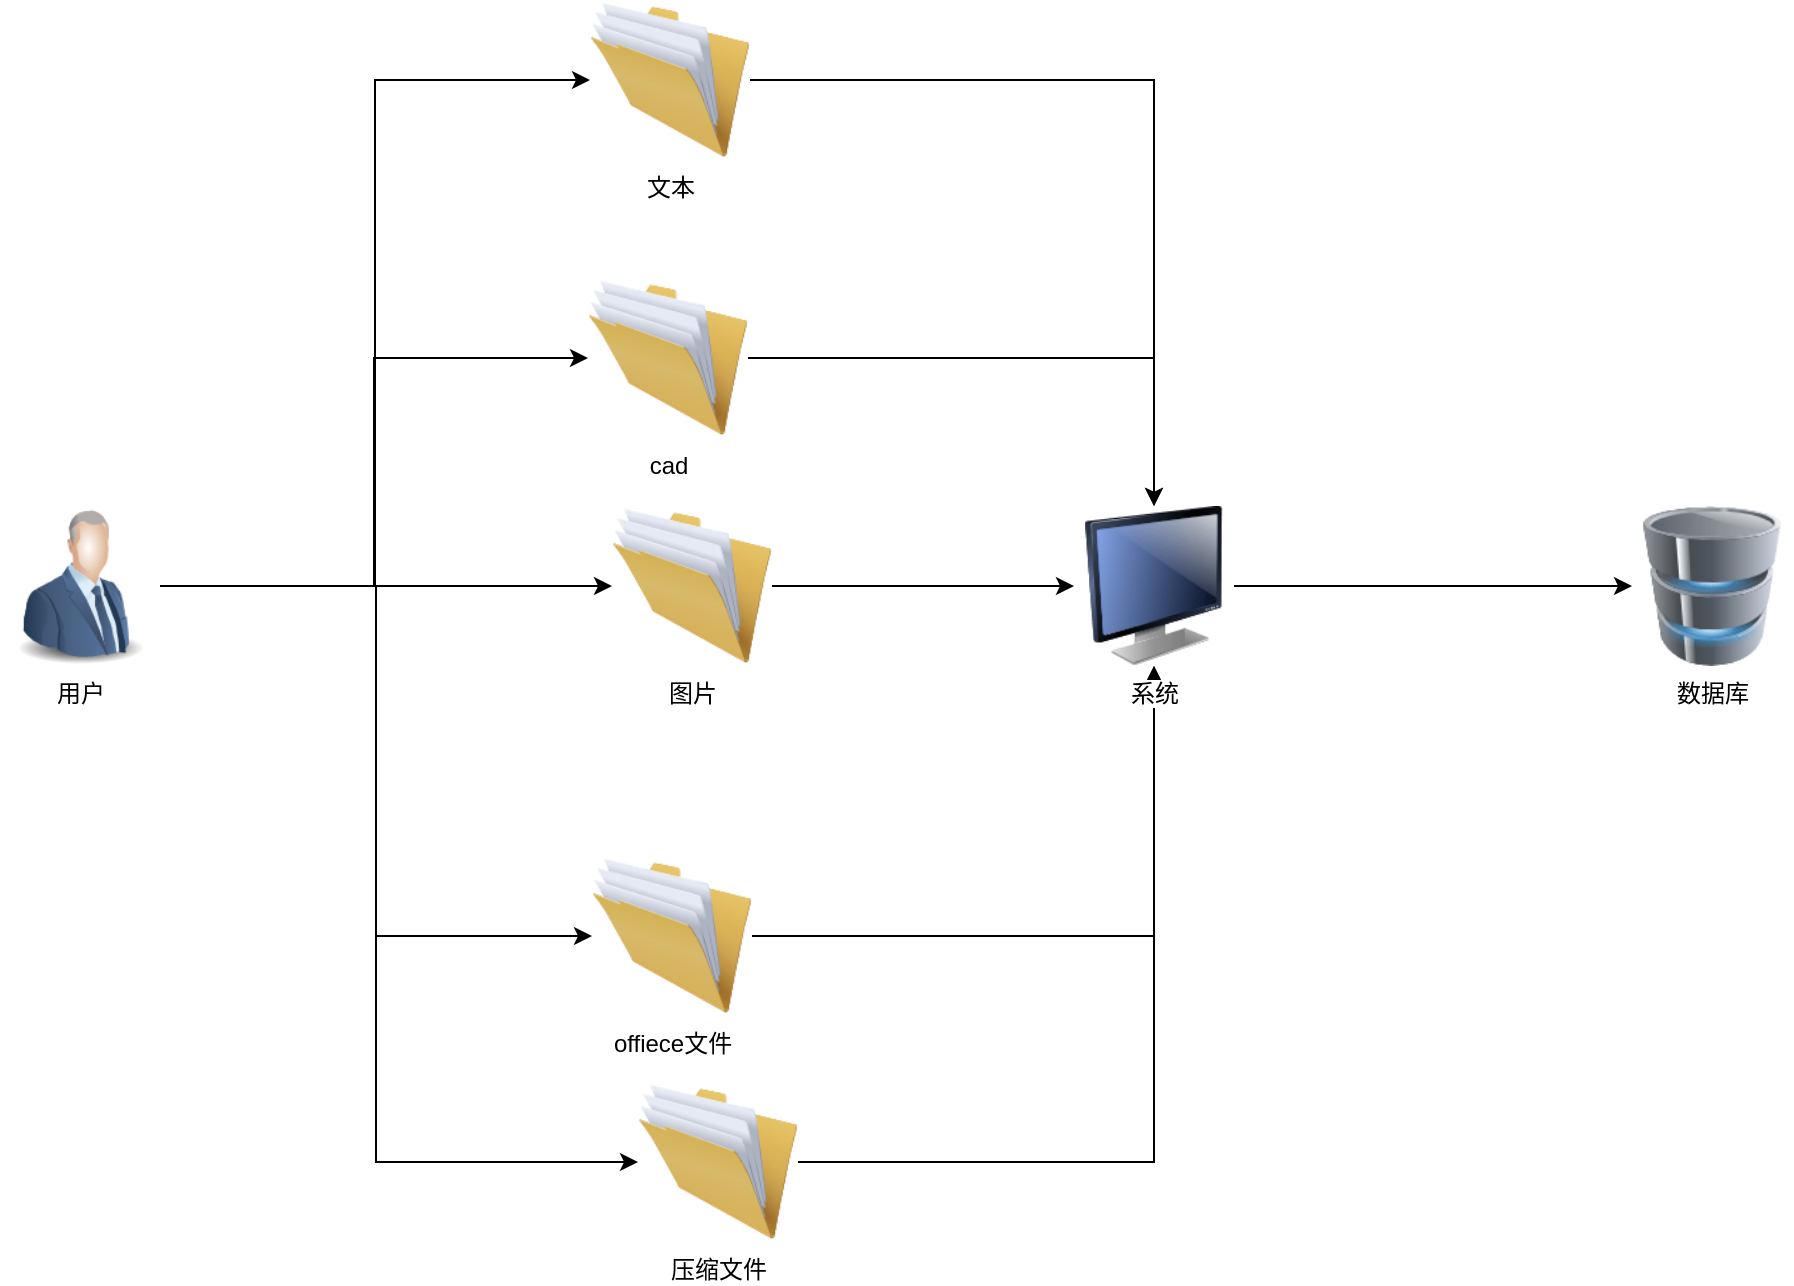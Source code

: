 <mxfile version="20.3.3" type="github" pages="6">
  <diagram name="Page-1" id="55a83fd1-7818-8e21-69c5-c3457e3827bb">
    <mxGraphModel dx="1422" dy="706" grid="0" gridSize="10" guides="1" tooltips="1" connect="1" arrows="1" fold="1" page="1" pageScale="1" pageWidth="1100" pageHeight="850" background="none" math="0" shadow="0">
      <root>
        <mxCell id="0" />
        <mxCell id="1" parent="0" />
        <mxCell id="Jrop07dh5K4UwpsyfzBu-4" value="数据库" style="image;html=1;image=img/lib/clip_art/computers/Database_128x128.png" parent="1" vertex="1">
          <mxGeometry x="874" y="353" width="80" height="80" as="geometry" />
        </mxCell>
        <mxCell id="Jrop07dh5K4UwpsyfzBu-41" style="edgeStyle=orthogonalEdgeStyle;rounded=0;orthogonalLoop=1;jettySize=auto;html=1;entryX=0;entryY=0.5;entryDx=0;entryDy=0;" parent="1" source="Jrop07dh5K4UwpsyfzBu-5" target="Jrop07dh5K4UwpsyfzBu-6" edge="1">
          <mxGeometry relative="1" as="geometry" />
        </mxCell>
        <mxCell id="Jrop07dh5K4UwpsyfzBu-42" style="edgeStyle=orthogonalEdgeStyle;rounded=0;orthogonalLoop=1;jettySize=auto;html=1;entryX=0;entryY=0.5;entryDx=0;entryDy=0;" parent="1" source="Jrop07dh5K4UwpsyfzBu-5" target="Jrop07dh5K4UwpsyfzBu-7" edge="1">
          <mxGeometry relative="1" as="geometry" />
        </mxCell>
        <mxCell id="Jrop07dh5K4UwpsyfzBu-43" style="edgeStyle=orthogonalEdgeStyle;rounded=0;orthogonalLoop=1;jettySize=auto;html=1;entryX=0;entryY=0.5;entryDx=0;entryDy=0;" parent="1" source="Jrop07dh5K4UwpsyfzBu-5" target="Jrop07dh5K4UwpsyfzBu-8" edge="1">
          <mxGeometry relative="1" as="geometry" />
        </mxCell>
        <mxCell id="Jrop07dh5K4UwpsyfzBu-44" style="edgeStyle=orthogonalEdgeStyle;rounded=0;orthogonalLoop=1;jettySize=auto;html=1;entryX=0;entryY=0.5;entryDx=0;entryDy=0;" parent="1" source="Jrop07dh5K4UwpsyfzBu-5" target="Jrop07dh5K4UwpsyfzBu-10" edge="1">
          <mxGeometry relative="1" as="geometry">
            <Array as="points">
              <mxPoint x="246" y="393" />
              <mxPoint x="246" y="568" />
            </Array>
          </mxGeometry>
        </mxCell>
        <mxCell id="Jrop07dh5K4UwpsyfzBu-45" style="edgeStyle=orthogonalEdgeStyle;rounded=0;orthogonalLoop=1;jettySize=auto;html=1;entryX=0;entryY=0.5;entryDx=0;entryDy=0;" parent="1" source="Jrop07dh5K4UwpsyfzBu-5" target="Jrop07dh5K4UwpsyfzBu-9" edge="1">
          <mxGeometry relative="1" as="geometry">
            <Array as="points">
              <mxPoint x="246" y="393" />
              <mxPoint x="246" y="681" />
            </Array>
          </mxGeometry>
        </mxCell>
        <mxCell id="Jrop07dh5K4UwpsyfzBu-5" value="用户" style="image;html=1;image=img/lib/clip_art/people/Suit_Man_Blue_128x128.png" parent="1" vertex="1">
          <mxGeometry x="58" y="353" width="80" height="80" as="geometry" />
        </mxCell>
        <mxCell id="Jrop07dh5K4UwpsyfzBu-33" style="edgeStyle=orthogonalEdgeStyle;rounded=0;orthogonalLoop=1;jettySize=auto;html=1;" parent="1" source="Jrop07dh5K4UwpsyfzBu-6" target="Jrop07dh5K4UwpsyfzBu-32" edge="1">
          <mxGeometry relative="1" as="geometry" />
        </mxCell>
        <mxCell id="Jrop07dh5K4UwpsyfzBu-6" value="文本" style="image;html=1;image=img/lib/clip_art/general/Full_Folder_128x128.png" parent="1" vertex="1">
          <mxGeometry x="353" y="100" width="80" height="80" as="geometry" />
        </mxCell>
        <mxCell id="Jrop07dh5K4UwpsyfzBu-34" style="edgeStyle=orthogonalEdgeStyle;rounded=0;orthogonalLoop=1;jettySize=auto;html=1;" parent="1" source="Jrop07dh5K4UwpsyfzBu-7" target="Jrop07dh5K4UwpsyfzBu-32" edge="1">
          <mxGeometry relative="1" as="geometry" />
        </mxCell>
        <mxCell id="Jrop07dh5K4UwpsyfzBu-7" value="cad" style="image;html=1;image=img/lib/clip_art/general/Full_Folder_128x128.png" parent="1" vertex="1">
          <mxGeometry x="352" y="239" width="80" height="80" as="geometry" />
        </mxCell>
        <mxCell id="Jrop07dh5K4UwpsyfzBu-35" style="edgeStyle=orthogonalEdgeStyle;rounded=0;orthogonalLoop=1;jettySize=auto;html=1;" parent="1" source="Jrop07dh5K4UwpsyfzBu-8" target="Jrop07dh5K4UwpsyfzBu-32" edge="1">
          <mxGeometry relative="1" as="geometry" />
        </mxCell>
        <mxCell id="Jrop07dh5K4UwpsyfzBu-8" value="图片" style="image;html=1;image=img/lib/clip_art/general/Full_Folder_128x128.png" parent="1" vertex="1">
          <mxGeometry x="364" y="353" width="80" height="80" as="geometry" />
        </mxCell>
        <mxCell id="Jrop07dh5K4UwpsyfzBu-37" style="edgeStyle=orthogonalEdgeStyle;rounded=0;orthogonalLoop=1;jettySize=auto;html=1;" parent="1" source="Jrop07dh5K4UwpsyfzBu-9" target="Jrop07dh5K4UwpsyfzBu-32" edge="1">
          <mxGeometry relative="1" as="geometry" />
        </mxCell>
        <mxCell id="Jrop07dh5K4UwpsyfzBu-9" value="压缩文件" style="image;html=1;image=img/lib/clip_art/general/Full_Folder_128x128.png" parent="1" vertex="1">
          <mxGeometry x="377" y="641" width="80" height="80" as="geometry" />
        </mxCell>
        <mxCell id="Jrop07dh5K4UwpsyfzBu-36" style="edgeStyle=orthogonalEdgeStyle;rounded=0;orthogonalLoop=1;jettySize=auto;html=1;" parent="1" source="Jrop07dh5K4UwpsyfzBu-10" target="Jrop07dh5K4UwpsyfzBu-32" edge="1">
          <mxGeometry relative="1" as="geometry" />
        </mxCell>
        <mxCell id="Jrop07dh5K4UwpsyfzBu-10" value="offiece文件" style="image;html=1;image=img/lib/clip_art/general/Full_Folder_128x128.png" parent="1" vertex="1">
          <mxGeometry x="354" y="528" width="80" height="80" as="geometry" />
        </mxCell>
        <mxCell id="Jrop07dh5K4UwpsyfzBu-39" style="edgeStyle=orthogonalEdgeStyle;rounded=0;orthogonalLoop=1;jettySize=auto;html=1;" parent="1" source="Jrop07dh5K4UwpsyfzBu-32" target="Jrop07dh5K4UwpsyfzBu-4" edge="1">
          <mxGeometry relative="1" as="geometry" />
        </mxCell>
        <mxCell id="Jrop07dh5K4UwpsyfzBu-32" value="系统" style="image;html=1;image=img/lib/clip_art/computers/Monitor_128x128.png" parent="1" vertex="1">
          <mxGeometry x="595" y="353" width="80" height="80" as="geometry" />
        </mxCell>
      </root>
    </mxGraphModel>
  </diagram>
  <diagram id="Q1fn79x6gya3t55NEc7l" name="第 2 页">
    <mxGraphModel dx="1422" dy="762" grid="0" gridSize="10" guides="1" tooltips="1" connect="1" arrows="1" fold="1" page="1" pageScale="1" pageWidth="827" pageHeight="1169" math="0" shadow="0">
      <root>
        <mxCell id="0" />
        <mxCell id="1" parent="0" />
        <mxCell id="1w0yN2HF9at30i14Z13p-13" value="制作" style="edgeStyle=orthogonalEdgeStyle;rounded=0;orthogonalLoop=1;jettySize=auto;html=1;" parent="1" source="1w0yN2HF9at30i14Z13p-7" target="1w0yN2HF9at30i14Z13p-10" edge="1">
          <mxGeometry relative="1" as="geometry" />
        </mxCell>
        <mxCell id="1w0yN2HF9at30i14Z13p-7" value="用户" style="image;html=1;image=img/lib/clip_art/people/Suit_Man_Blue_128x128.png" parent="1" vertex="1">
          <mxGeometry x="387" y="335" width="80" height="80" as="geometry" />
        </mxCell>
        <mxCell id="1w0yN2HF9at30i14Z13p-8" value="工程资料数据库" style="image;html=1;image=img/lib/clip_art/computers/Database_128x128.png" parent="1" vertex="1">
          <mxGeometry x="174" y="617" width="80" height="80" as="geometry" />
        </mxCell>
        <mxCell id="1w0yN2HF9at30i14Z13p-14" value="收集" style="edgeStyle=orthogonalEdgeStyle;rounded=0;orthogonalLoop=1;jettySize=auto;html=1;" parent="1" source="1w0yN2HF9at30i14Z13p-9" target="1w0yN2HF9at30i14Z13p-7" edge="1">
          <mxGeometry relative="1" as="geometry" />
        </mxCell>
        <mxCell id="1w0yN2HF9at30i14Z13p-9" value="纸质文档" style="image;html=1;image=img/lib/clip_art/general/Full_Folder_128x128.png" parent="1" vertex="1">
          <mxGeometry x="174" y="335" width="80" height="80" as="geometry" />
        </mxCell>
        <mxCell id="1w0yN2HF9at30i14Z13p-12" value="上传" style="edgeStyle=orthogonalEdgeStyle;rounded=0;orthogonalLoop=1;jettySize=auto;html=1;" parent="1" source="1w0yN2HF9at30i14Z13p-10" target="1w0yN2HF9at30i14Z13p-11" edge="1">
          <mxGeometry relative="1" as="geometry" />
        </mxCell>
        <mxCell id="1w0yN2HF9at30i14Z13p-10" value="电子文档" style="image;html=1;image=img/lib/clip_art/general/Full_Folder_128x128.png" parent="1" vertex="1">
          <mxGeometry x="572" y="335" width="80" height="80" as="geometry" />
        </mxCell>
        <mxCell id="1w0yN2HF9at30i14Z13p-20" style="edgeStyle=orthogonalEdgeStyle;rounded=0;orthogonalLoop=1;jettySize=auto;html=1;" parent="1" source="1w0yN2HF9at30i14Z13p-11" target="1w0yN2HF9at30i14Z13p-17" edge="1">
          <mxGeometry relative="1" as="geometry" />
        </mxCell>
        <mxCell id="1w0yN2HF9at30i14Z13p-21" style="edgeStyle=orthogonalEdgeStyle;rounded=0;orthogonalLoop=1;jettySize=auto;html=1;" parent="1" source="1w0yN2HF9at30i14Z13p-11" target="1w0yN2HF9at30i14Z13p-16" edge="1">
          <mxGeometry relative="1" as="geometry" />
        </mxCell>
        <mxCell id="1w0yN2HF9at30i14Z13p-22" value="存储" style="edgeStyle=orthogonalEdgeStyle;rounded=0;orthogonalLoop=1;jettySize=auto;html=1;" parent="1" source="1w0yN2HF9at30i14Z13p-11" target="1w0yN2HF9at30i14Z13p-8" edge="1">
          <mxGeometry relative="1" as="geometry" />
        </mxCell>
        <mxCell id="1w0yN2HF9at30i14Z13p-11" value="系统" style="image;html=1;image=img/lib/clip_art/networking/Cloud_128x128.png" parent="1" vertex="1">
          <mxGeometry x="572" y="617" width="80" height="80" as="geometry" />
        </mxCell>
        <mxCell id="1w0yN2HF9at30i14Z13p-18" style="edgeStyle=orthogonalEdgeStyle;rounded=0;orthogonalLoop=1;jettySize=auto;html=1;" parent="1" source="1w0yN2HF9at30i14Z13p-16" target="1w0yN2HF9at30i14Z13p-7" edge="1">
          <mxGeometry relative="1" as="geometry" />
        </mxCell>
        <mxCell id="1w0yN2HF9at30i14Z13p-16" value="移动终端" style="image;html=1;image=img/lib/clip_art/telecommunication/BlackBerry_128x128.png" parent="1" vertex="1">
          <mxGeometry x="278" y="475" width="80" height="80" as="geometry" />
        </mxCell>
        <mxCell id="1w0yN2HF9at30i14Z13p-23" value="查看" style="edgeStyle=orthogonalEdgeStyle;rounded=0;orthogonalLoop=1;jettySize=auto;html=1;" parent="1" source="1w0yN2HF9at30i14Z13p-17" edge="1">
          <mxGeometry relative="1" as="geometry">
            <mxPoint x="427" y="417" as="targetPoint" />
          </mxGeometry>
        </mxCell>
        <mxCell id="1w0yN2HF9at30i14Z13p-17" value="电脑终端" style="image;html=1;image=img/lib/clip_art/computers/Monitor_Tower_128x128.png" parent="1" vertex="1">
          <mxGeometry x="471" y="475" width="80" height="80" as="geometry" />
        </mxCell>
      </root>
    </mxGraphModel>
  </diagram>
  <diagram id="ua8GOl7QaQJ1ybbivmt6" name="第 3 页">
    <mxGraphModel dx="1422" dy="762" grid="0" gridSize="10" guides="1" tooltips="1" connect="1" arrows="1" fold="1" page="1" pageScale="1" pageWidth="827" pageHeight="1169" math="0" shadow="0">
      <root>
        <mxCell id="0" />
        <mxCell id="1" parent="0" />
        <mxCell id="_qsaK2lSf2Yt7nLJXe9j-1" value="&lt;div style=&quot;&quot;&gt;&lt;b style=&quot;background-color: initial;&quot;&gt;项目A&lt;/b&gt;&lt;/div&gt;" style="rounded=0;whiteSpace=wrap;html=1;align=left;" parent="1" vertex="1">
          <mxGeometry x="70" y="199" width="709" height="121" as="geometry" />
        </mxCell>
        <mxCell id="_qsaK2lSf2Yt7nLJXe9j-7" style="edgeStyle=orthogonalEdgeStyle;rounded=0;orthogonalLoop=1;jettySize=auto;html=1;" parent="1" source="_qsaK2lSf2Yt7nLJXe9j-2" target="_qsaK2lSf2Yt7nLJXe9j-3" edge="1">
          <mxGeometry relative="1" as="geometry" />
        </mxCell>
        <mxCell id="_qsaK2lSf2Yt7nLJXe9j-2" value="版本1" style="image;html=1;image=img/lib/clip_art/general/Empty_Folder_128x128.png" parent="1" vertex="1">
          <mxGeometry x="120" y="210" width="80" height="80" as="geometry" />
        </mxCell>
        <mxCell id="_qsaK2lSf2Yt7nLJXe9j-8" style="edgeStyle=orthogonalEdgeStyle;rounded=0;orthogonalLoop=1;jettySize=auto;html=1;" parent="1" source="_qsaK2lSf2Yt7nLJXe9j-3" target="_qsaK2lSf2Yt7nLJXe9j-4" edge="1">
          <mxGeometry relative="1" as="geometry" />
        </mxCell>
        <mxCell id="_qsaK2lSf2Yt7nLJXe9j-3" value="版本2" style="image;html=1;image=img/lib/clip_art/general/Empty_Folder_128x128.png" parent="1" vertex="1">
          <mxGeometry x="275" y="210" width="80" height="80" as="geometry" />
        </mxCell>
        <mxCell id="_qsaK2lSf2Yt7nLJXe9j-9" style="edgeStyle=orthogonalEdgeStyle;rounded=0;orthogonalLoop=1;jettySize=auto;html=1;" parent="1" source="_qsaK2lSf2Yt7nLJXe9j-4" target="_qsaK2lSf2Yt7nLJXe9j-5" edge="1">
          <mxGeometry relative="1" as="geometry" />
        </mxCell>
        <mxCell id="_qsaK2lSf2Yt7nLJXe9j-4" value="版本3" style="image;html=1;image=img/lib/clip_art/general/Empty_Folder_128x128.png" parent="1" vertex="1">
          <mxGeometry x="438" y="210" width="80" height="80" as="geometry" />
        </mxCell>
        <mxCell id="_qsaK2lSf2Yt7nLJXe9j-5" value="版本4" style="image;html=1;image=img/lib/clip_art/general/Empty_Folder_128x128.png" parent="1" vertex="1">
          <mxGeometry x="621" y="209.5" width="80" height="80" as="geometry" />
        </mxCell>
        <mxCell id="_qsaK2lSf2Yt7nLJXe9j-10" value="&lt;div style=&quot;&quot;&gt;&lt;b style=&quot;background-color: initial;&quot;&gt;项目B&lt;/b&gt;&lt;/div&gt;" style="rounded=0;whiteSpace=wrap;html=1;align=left;" parent="1" vertex="1">
          <mxGeometry x="69" y="351" width="709" height="121" as="geometry" />
        </mxCell>
        <mxCell id="_qsaK2lSf2Yt7nLJXe9j-11" style="edgeStyle=orthogonalEdgeStyle;rounded=0;orthogonalLoop=1;jettySize=auto;html=1;" parent="1" source="_qsaK2lSf2Yt7nLJXe9j-12" target="_qsaK2lSf2Yt7nLJXe9j-14" edge="1">
          <mxGeometry relative="1" as="geometry" />
        </mxCell>
        <mxCell id="_qsaK2lSf2Yt7nLJXe9j-12" value="版本1" style="image;html=1;image=img/lib/clip_art/general/Empty_Folder_128x128.png" parent="1" vertex="1">
          <mxGeometry x="119" y="362" width="80" height="80" as="geometry" />
        </mxCell>
        <mxCell id="_qsaK2lSf2Yt7nLJXe9j-13" style="edgeStyle=orthogonalEdgeStyle;rounded=0;orthogonalLoop=1;jettySize=auto;html=1;" parent="1" source="_qsaK2lSf2Yt7nLJXe9j-14" target="_qsaK2lSf2Yt7nLJXe9j-16" edge="1">
          <mxGeometry relative="1" as="geometry" />
        </mxCell>
        <mxCell id="_qsaK2lSf2Yt7nLJXe9j-14" value="版本2" style="image;html=1;image=img/lib/clip_art/general/Empty_Folder_128x128.png" parent="1" vertex="1">
          <mxGeometry x="274" y="362" width="80" height="80" as="geometry" />
        </mxCell>
        <mxCell id="_qsaK2lSf2Yt7nLJXe9j-15" style="edgeStyle=orthogonalEdgeStyle;rounded=0;orthogonalLoop=1;jettySize=auto;html=1;" parent="1" source="_qsaK2lSf2Yt7nLJXe9j-16" target="_qsaK2lSf2Yt7nLJXe9j-17" edge="1">
          <mxGeometry relative="1" as="geometry" />
        </mxCell>
        <mxCell id="_qsaK2lSf2Yt7nLJXe9j-16" value="版本3" style="image;html=1;image=img/lib/clip_art/general/Empty_Folder_128x128.png" parent="1" vertex="1">
          <mxGeometry x="437" y="362" width="80" height="80" as="geometry" />
        </mxCell>
        <mxCell id="_qsaK2lSf2Yt7nLJXe9j-17" value="版本4" style="image;html=1;image=img/lib/clip_art/general/Empty_Folder_128x128.png" parent="1" vertex="1">
          <mxGeometry x="620" y="361.5" width="80" height="80" as="geometry" />
        </mxCell>
        <mxCell id="_qsaK2lSf2Yt7nLJXe9j-18" value="&lt;div style=&quot;&quot;&gt;&lt;b&gt;项目C&lt;/b&gt;&lt;/div&gt;" style="rounded=0;whiteSpace=wrap;html=1;align=left;" parent="1" vertex="1">
          <mxGeometry x="69" y="497" width="709" height="121" as="geometry" />
        </mxCell>
        <mxCell id="_qsaK2lSf2Yt7nLJXe9j-19" style="edgeStyle=orthogonalEdgeStyle;rounded=0;orthogonalLoop=1;jettySize=auto;html=1;" parent="1" source="_qsaK2lSf2Yt7nLJXe9j-20" target="_qsaK2lSf2Yt7nLJXe9j-22" edge="1">
          <mxGeometry relative="1" as="geometry" />
        </mxCell>
        <mxCell id="_qsaK2lSf2Yt7nLJXe9j-20" value="版本1" style="image;html=1;image=img/lib/clip_art/general/Empty_Folder_128x128.png" parent="1" vertex="1">
          <mxGeometry x="119" y="508" width="80" height="80" as="geometry" />
        </mxCell>
        <mxCell id="_qsaK2lSf2Yt7nLJXe9j-21" style="edgeStyle=orthogonalEdgeStyle;rounded=0;orthogonalLoop=1;jettySize=auto;html=1;" parent="1" source="_qsaK2lSf2Yt7nLJXe9j-22" target="_qsaK2lSf2Yt7nLJXe9j-24" edge="1">
          <mxGeometry relative="1" as="geometry" />
        </mxCell>
        <mxCell id="_qsaK2lSf2Yt7nLJXe9j-22" value="版本2" style="image;html=1;image=img/lib/clip_art/general/Empty_Folder_128x128.png" parent="1" vertex="1">
          <mxGeometry x="274" y="508" width="80" height="80" as="geometry" />
        </mxCell>
        <mxCell id="_qsaK2lSf2Yt7nLJXe9j-23" style="edgeStyle=orthogonalEdgeStyle;rounded=0;orthogonalLoop=1;jettySize=auto;html=1;" parent="1" source="_qsaK2lSf2Yt7nLJXe9j-24" target="_qsaK2lSf2Yt7nLJXe9j-25" edge="1">
          <mxGeometry relative="1" as="geometry" />
        </mxCell>
        <mxCell id="_qsaK2lSf2Yt7nLJXe9j-24" value="版本3" style="image;html=1;image=img/lib/clip_art/general/Empty_Folder_128x128.png" parent="1" vertex="1">
          <mxGeometry x="437" y="508" width="80" height="80" as="geometry" />
        </mxCell>
        <mxCell id="_qsaK2lSf2Yt7nLJXe9j-25" value="版本4" style="image;html=1;image=img/lib/clip_art/general/Empty_Folder_128x128.png" parent="1" vertex="1">
          <mxGeometry x="620" y="507.5" width="80" height="80" as="geometry" />
        </mxCell>
        <mxCell id="_qsaK2lSf2Yt7nLJXe9j-27" value="" style="endArrow=none;dashed=1;html=1;rounded=0;" parent="1" edge="1">
          <mxGeometry width="50" height="50" relative="1" as="geometry">
            <mxPoint x="226" y="708" as="sourcePoint" />
            <mxPoint x="226" y="3" as="targetPoint" />
          </mxGeometry>
        </mxCell>
        <mxCell id="_qsaK2lSf2Yt7nLJXe9j-28" value="" style="endArrow=none;dashed=1;html=1;rounded=0;" parent="1" edge="1">
          <mxGeometry width="50" height="50" relative="1" as="geometry">
            <mxPoint x="399" y="709" as="sourcePoint" />
            <mxPoint x="399" y="4" as="targetPoint" />
          </mxGeometry>
        </mxCell>
        <mxCell id="_qsaK2lSf2Yt7nLJXe9j-29" value="" style="endArrow=none;dashed=1;html=1;rounded=0;" parent="1" edge="1">
          <mxGeometry width="50" height="50" relative="1" as="geometry">
            <mxPoint x="563" y="708" as="sourcePoint" />
            <mxPoint x="563" y="3" as="targetPoint" />
          </mxGeometry>
        </mxCell>
        <mxCell id="_qsaK2lSf2Yt7nLJXe9j-30" value="" style="endArrow=none;dashed=1;html=1;rounded=0;startArrow=none;" parent="1" source="_qsaK2lSf2Yt7nLJXe9j-40" edge="1">
          <mxGeometry width="50" height="50" relative="1" as="geometry">
            <mxPoint x="59" y="708" as="sourcePoint" />
            <mxPoint x="59" y="3" as="targetPoint" />
          </mxGeometry>
        </mxCell>
        <mxCell id="_qsaK2lSf2Yt7nLJXe9j-32" value="查看" style="endArrow=classic;html=1;rounded=0;dashed=1;" parent="1" edge="1">
          <mxGeometry width="50" height="50" relative="1" as="geometry">
            <mxPoint x="228" y="173" as="sourcePoint" />
            <mxPoint x="58" y="177" as="targetPoint" />
          </mxGeometry>
        </mxCell>
        <mxCell id="_qsaK2lSf2Yt7nLJXe9j-33" value="" style="endArrow=classic;html=1;rounded=0;dashed=1;" parent="1" edge="1">
          <mxGeometry width="50" height="50" relative="1" as="geometry">
            <mxPoint x="392" y="133" as="sourcePoint" />
            <mxPoint x="58" y="136" as="targetPoint" />
          </mxGeometry>
        </mxCell>
        <mxCell id="_qsaK2lSf2Yt7nLJXe9j-39" value="查看" style="edgeLabel;html=1;align=center;verticalAlign=middle;resizable=0;points=[];" parent="_qsaK2lSf2Yt7nLJXe9j-33" vertex="1" connectable="0">
          <mxGeometry x="-0.192" y="-3" relative="1" as="geometry">
            <mxPoint as="offset" />
          </mxGeometry>
        </mxCell>
        <mxCell id="_qsaK2lSf2Yt7nLJXe9j-34" value="" style="endArrow=classic;html=1;rounded=0;jumpSize=1;dashed=1;" parent="1" edge="1">
          <mxGeometry width="50" height="50" relative="1" as="geometry">
            <mxPoint x="564" y="97" as="sourcePoint" />
            <mxPoint x="59" y="103" as="targetPoint" />
          </mxGeometry>
        </mxCell>
        <mxCell id="_qsaK2lSf2Yt7nLJXe9j-35" value="查看" style="edgeLabel;html=1;align=center;verticalAlign=middle;resizable=0;points=[];" parent="_qsaK2lSf2Yt7nLJXe9j-34" vertex="1" connectable="0">
          <mxGeometry x="-0.145" y="-1" relative="1" as="geometry">
            <mxPoint as="offset" />
          </mxGeometry>
        </mxCell>
        <mxCell id="_qsaK2lSf2Yt7nLJXe9j-36" value="" style="endArrow=none;dashed=1;html=1;rounded=0;" parent="1" edge="1">
          <mxGeometry width="50" height="50" relative="1" as="geometry">
            <mxPoint x="733" y="705" as="sourcePoint" />
            <mxPoint x="733" as="targetPoint" />
          </mxGeometry>
        </mxCell>
        <mxCell id="_qsaK2lSf2Yt7nLJXe9j-37" value="" style="endArrow=classic;html=1;rounded=0;jumpSize=1;dashed=1;" parent="1" edge="1">
          <mxGeometry width="50" height="50" relative="1" as="geometry">
            <mxPoint x="738" y="54" as="sourcePoint" />
            <mxPoint x="60" y="56" as="targetPoint" />
          </mxGeometry>
        </mxCell>
        <mxCell id="_qsaK2lSf2Yt7nLJXe9j-38" value="查看" style="edgeLabel;html=1;align=center;verticalAlign=middle;resizable=0;points=[];" parent="_qsaK2lSf2Yt7nLJXe9j-37" vertex="1" connectable="0">
          <mxGeometry x="-0.145" y="-1" relative="1" as="geometry">
            <mxPoint as="offset" />
          </mxGeometry>
        </mxCell>
        <mxCell id="_qsaK2lSf2Yt7nLJXe9j-40" value="用户" style="image;html=1;image=img/lib/clip_art/people/Suit_Man_Blue_128x128.png" parent="1" vertex="1">
          <mxGeometry x="44" width="41" height="32" as="geometry" />
        </mxCell>
        <mxCell id="_qsaK2lSf2Yt7nLJXe9j-41" value="" style="endArrow=none;dashed=1;html=1;rounded=0;" parent="1" target="_qsaK2lSf2Yt7nLJXe9j-40" edge="1">
          <mxGeometry width="50" height="50" relative="1" as="geometry">
            <mxPoint x="59" y="708" as="sourcePoint" />
            <mxPoint x="59" y="3" as="targetPoint" />
          </mxGeometry>
        </mxCell>
      </root>
    </mxGraphModel>
  </diagram>
  <diagram id="mgmkToDXB2rkfZ0PKthm" name="第 4 页">
    <mxGraphModel dx="1422" dy="762" grid="0" gridSize="10" guides="1" tooltips="1" connect="1" arrows="1" fold="1" page="1" pageScale="1" pageWidth="827" pageHeight="1169" math="0" shadow="0">
      <root>
        <mxCell id="0" />
        <mxCell id="1" parent="0" />
        <mxCell id="hO95PxXwwMihxan6S_ca-9" value="方案资料" style="image;html=1;image=img/lib/clip_art/computers/Database_128x128.png" parent="1" vertex="1">
          <mxGeometry x="675" y="430" width="80" height="80" as="geometry" />
        </mxCell>
        <mxCell id="hO95PxXwwMihxan6S_ca-20" style="edgeStyle=orthogonalEdgeStyle;rounded=0;orthogonalLoop=1;jettySize=auto;html=1;" parent="1" source="hO95PxXwwMihxan6S_ca-10" target="hO95PxXwwMihxan6S_ca-19" edge="1">
          <mxGeometry relative="1" as="geometry" />
        </mxCell>
        <mxCell id="hO95PxXwwMihxan6S_ca-10" value="单位A" style="image;html=1;image=img/lib/clip_art/people/Suit_Man_128x128.png" parent="1" vertex="1">
          <mxGeometry x="57" y="553" width="80" height="80" as="geometry" />
        </mxCell>
        <mxCell id="hO95PxXwwMihxan6S_ca-21" style="edgeStyle=orthogonalEdgeStyle;rounded=0;orthogonalLoop=1;jettySize=auto;html=1;" parent="1" source="hO95PxXwwMihxan6S_ca-12" target="hO95PxXwwMihxan6S_ca-19" edge="1">
          <mxGeometry relative="1" as="geometry" />
        </mxCell>
        <mxCell id="hO95PxXwwMihxan6S_ca-12" value="单位B" style="image;html=1;image=img/lib/clip_art/people/Suit_Woman_Black_128x128.png" parent="1" vertex="1">
          <mxGeometry x="198" y="553" width="80" height="80" as="geometry" />
        </mxCell>
        <mxCell id="hO95PxXwwMihxan6S_ca-22" style="edgeStyle=orthogonalEdgeStyle;rounded=0;orthogonalLoop=1;jettySize=auto;html=1;" parent="1" source="hO95PxXwwMihxan6S_ca-13" target="hO95PxXwwMihxan6S_ca-19" edge="1">
          <mxGeometry relative="1" as="geometry" />
        </mxCell>
        <mxCell id="hO95PxXwwMihxan6S_ca-13" value="单位C" style="image;html=1;image=img/lib/clip_art/people/Construction_Worker_Woman_128x128.png" parent="1" vertex="1">
          <mxGeometry x="353" y="602" width="80" height="80" as="geometry" />
        </mxCell>
        <mxCell id="hO95PxXwwMihxan6S_ca-24" style="edgeStyle=orthogonalEdgeStyle;rounded=0;orthogonalLoop=1;jettySize=auto;html=1;" parent="1" source="hO95PxXwwMihxan6S_ca-14" target="hO95PxXwwMihxan6S_ca-19" edge="1">
          <mxGeometry relative="1" as="geometry" />
        </mxCell>
        <mxCell id="hO95PxXwwMihxan6S_ca-14" value="单位D" style="image;html=1;image=img/lib/clip_art/people/Doctor_Woman_Black_128x128.png" parent="1" vertex="1">
          <mxGeometry x="542" y="553" width="80" height="80" as="geometry" />
        </mxCell>
        <mxCell id="hO95PxXwwMihxan6S_ca-25" style="edgeStyle=orthogonalEdgeStyle;rounded=0;orthogonalLoop=1;jettySize=auto;html=1;" parent="1" source="hO95PxXwwMihxan6S_ca-16" target="hO95PxXwwMihxan6S_ca-19" edge="1">
          <mxGeometry relative="1" as="geometry" />
        </mxCell>
        <mxCell id="hO95PxXwwMihxan6S_ca-16" value="单位E" style="image;html=1;image=img/lib/clip_art/people/Tech_Man_128x128.png" parent="1" vertex="1">
          <mxGeometry x="707" y="553" width="80" height="80" as="geometry" />
        </mxCell>
        <mxCell id="hO95PxXwwMihxan6S_ca-17" value="技术资料" style="image;html=1;image=img/lib/clip_art/computers/Database_128x128.png" parent="1" vertex="1">
          <mxGeometry x="675" y="186" width="80" height="80" as="geometry" />
        </mxCell>
        <mxCell id="hO95PxXwwMihxan6S_ca-18" value="竣工资料" style="image;html=1;image=img/lib/clip_art/computers/Database_128x128.png" parent="1" vertex="1">
          <mxGeometry x="674" y="309" width="80" height="80" as="geometry" />
        </mxCell>
        <mxCell id="hO95PxXwwMihxan6S_ca-26" style="edgeStyle=orthogonalEdgeStyle;rounded=0;orthogonalLoop=1;jettySize=auto;html=1;entryX=0;entryY=0.5;entryDx=0;entryDy=0;" parent="1" source="hO95PxXwwMihxan6S_ca-19" target="hO95PxXwwMihxan6S_ca-17" edge="1">
          <mxGeometry relative="1" as="geometry" />
        </mxCell>
        <mxCell id="hO95PxXwwMihxan6S_ca-27" value="分类存储" style="edgeStyle=orthogonalEdgeStyle;rounded=0;orthogonalLoop=1;jettySize=auto;html=1;" parent="1" source="hO95PxXwwMihxan6S_ca-19" target="hO95PxXwwMihxan6S_ca-18" edge="1">
          <mxGeometry relative="1" as="geometry" />
        </mxCell>
        <mxCell id="hO95PxXwwMihxan6S_ca-28" style="edgeStyle=orthogonalEdgeStyle;rounded=0;orthogonalLoop=1;jettySize=auto;html=1;entryX=0;entryY=0.75;entryDx=0;entryDy=0;" parent="1" source="hO95PxXwwMihxan6S_ca-19" target="hO95PxXwwMihxan6S_ca-9" edge="1">
          <mxGeometry relative="1" as="geometry" />
        </mxCell>
        <mxCell id="hO95PxXwwMihxan6S_ca-19" value="系统" style="image;html=1;image=img/lib/clip_art/networking/Cloud_Computer_128x128.png" parent="1" vertex="1">
          <mxGeometry x="353" y="309" width="80" height="80" as="geometry" />
        </mxCell>
        <mxCell id="hO95PxXwwMihxan6S_ca-23" style="edgeStyle=orthogonalEdgeStyle;rounded=0;orthogonalLoop=1;jettySize=auto;html=1;exitX=0.5;exitY=1;exitDx=0;exitDy=0;" parent="1" source="hO95PxXwwMihxan6S_ca-14" target="hO95PxXwwMihxan6S_ca-14" edge="1">
          <mxGeometry relative="1" as="geometry" />
        </mxCell>
        <mxCell id="hO95PxXwwMihxan6S_ca-33" style="edgeStyle=orthogonalEdgeStyle;rounded=0;orthogonalLoop=1;jettySize=auto;html=1;" parent="1" source="hO95PxXwwMihxan6S_ca-29" target="hO95PxXwwMihxan6S_ca-32" edge="1">
          <mxGeometry relative="1" as="geometry" />
        </mxCell>
        <mxCell id="hO95PxXwwMihxan6S_ca-29" value="项目经理" style="image;html=1;image=img/lib/clip_art/people/Suit_Man_Blue_128x128.png" parent="1" vertex="1">
          <mxGeometry x="182" y="65" width="80" height="80" as="geometry" />
        </mxCell>
        <mxCell id="hO95PxXwwMihxan6S_ca-35" value="分权查看不同内容" style="edgeStyle=orthogonalEdgeStyle;rounded=0;orthogonalLoop=1;jettySize=auto;html=1;entryX=0.5;entryY=0;entryDx=0;entryDy=0;" parent="1" source="hO95PxXwwMihxan6S_ca-30" target="hO95PxXwwMihxan6S_ca-32" edge="1">
          <mxGeometry relative="1" as="geometry" />
        </mxCell>
        <mxCell id="hO95PxXwwMihxan6S_ca-30" value="施工队长" style="image;html=1;image=img/lib/clip_art/people/Suit_Man_Blue_128x128.png" parent="1" vertex="1">
          <mxGeometry x="353" y="9" width="80" height="80" as="geometry" />
        </mxCell>
        <mxCell id="hO95PxXwwMihxan6S_ca-34" style="edgeStyle=orthogonalEdgeStyle;rounded=0;orthogonalLoop=1;jettySize=auto;html=1;entryX=0.5;entryY=0;entryDx=0;entryDy=0;" parent="1" source="hO95PxXwwMihxan6S_ca-31" target="hO95PxXwwMihxan6S_ca-32" edge="1">
          <mxGeometry relative="1" as="geometry" />
        </mxCell>
        <mxCell id="hO95PxXwwMihxan6S_ca-31" value="监理" style="image;html=1;image=img/lib/clip_art/people/Suit_Man_Blue_128x128.png" parent="1" vertex="1">
          <mxGeometry x="535" y="66" width="80" height="80" as="geometry" />
        </mxCell>
        <mxCell id="hO95PxXwwMihxan6S_ca-36" style="edgeStyle=orthogonalEdgeStyle;rounded=0;orthogonalLoop=1;jettySize=auto;html=1;" parent="1" source="hO95PxXwwMihxan6S_ca-32" target="hO95PxXwwMihxan6S_ca-19" edge="1">
          <mxGeometry relative="1" as="geometry" />
        </mxCell>
        <mxCell id="hO95PxXwwMihxan6S_ca-32" value="" style="image;html=1;image=img/lib/clip_art/computers/Netbook_128x128.png" parent="1" vertex="1">
          <mxGeometry x="353" y="186" width="80" height="80" as="geometry" />
        </mxCell>
      </root>
    </mxGraphModel>
  </diagram>
  <diagram id="HDIigyBm5elJdQ5ZuJVp" name="系统同步">
    <mxGraphModel dx="1422" dy="706" grid="0" gridSize="10" guides="1" tooltips="1" connect="1" arrows="1" fold="1" page="1" pageScale="1" pageWidth="827" pageHeight="1169" math="0" shadow="0">
      <root>
        <mxCell id="0" />
        <mxCell id="1" parent="0" />
        <mxCell id="UuhfU6rbhlQkF7W_OfxY-4" value="电脑端" style="image;html=1;image=img/lib/clip_art/computers/Laptop_128x128.png" parent="1" vertex="1">
          <mxGeometry x="228" y="508" width="80" height="80" as="geometry" />
        </mxCell>
        <mxCell id="UuhfU6rbhlQkF7W_OfxY-5" value="移动端" style="image;html=1;image=img/lib/clip_art/telecommunication/iPhone_128x128.png" parent="1" vertex="1">
          <mxGeometry x="218" y="274" width="80" height="80" as="geometry" />
        </mxCell>
        <mxCell id="UuhfU6rbhlQkF7W_OfxY-22" style="edgeStyle=orthogonalEdgeStyle;rounded=0;orthogonalLoop=1;jettySize=auto;html=1;" parent="1" source="UuhfU6rbhlQkF7W_OfxY-8" target="UuhfU6rbhlQkF7W_OfxY-20" edge="1">
          <mxGeometry relative="1" as="geometry" />
        </mxCell>
        <mxCell id="UuhfU6rbhlQkF7W_OfxY-24" value="分析" style="edgeLabel;html=1;align=center;verticalAlign=middle;resizable=0;points=[];" parent="UuhfU6rbhlQkF7W_OfxY-22" vertex="1" connectable="0">
          <mxGeometry x="-0.251" y="-3" relative="1" as="geometry">
            <mxPoint as="offset" />
          </mxGeometry>
        </mxCell>
        <mxCell id="UuhfU6rbhlQkF7W_OfxY-8" value="规建管业务系统" style="image;html=1;image=img/lib/clip_art/computers/Server_128x128.png" parent="1" vertex="1">
          <mxGeometry x="479" y="261" width="80" height="80" as="geometry" />
        </mxCell>
        <mxCell id="UuhfU6rbhlQkF7W_OfxY-23" style="edgeStyle=orthogonalEdgeStyle;rounded=0;orthogonalLoop=1;jettySize=auto;html=1;" parent="1" source="UuhfU6rbhlQkF7W_OfxY-9" target="UuhfU6rbhlQkF7W_OfxY-20" edge="1">
          <mxGeometry relative="1" as="geometry" />
        </mxCell>
        <mxCell id="UuhfU6rbhlQkF7W_OfxY-25" value="分析" style="edgeLabel;html=1;align=center;verticalAlign=middle;resizable=0;points=[];" parent="UuhfU6rbhlQkF7W_OfxY-23" vertex="1" connectable="0">
          <mxGeometry x="-0.164" y="-2" relative="1" as="geometry">
            <mxPoint as="offset" />
          </mxGeometry>
        </mxCell>
        <mxCell id="UuhfU6rbhlQkF7W_OfxY-9" value="中建科技系统" style="image;html=1;image=img/lib/clip_art/computers/Server_128x128.png" parent="1" vertex="1">
          <mxGeometry x="475" y="500" width="80" height="80" as="geometry" />
        </mxCell>
        <mxCell id="UuhfU6rbhlQkF7W_OfxY-10" value="同步" style="endArrow=classic;startArrow=classic;html=1;rounded=0;" parent="1" source="UuhfU6rbhlQkF7W_OfxY-9" edge="1">
          <mxGeometry width="50" height="50" relative="1" as="geometry">
            <mxPoint x="486" y="446" as="sourcePoint" />
            <mxPoint x="515" y="333" as="targetPoint" />
          </mxGeometry>
        </mxCell>
        <mxCell id="UuhfU6rbhlQkF7W_OfxY-13" value="&lt;div style=&quot;&quot;&gt;&lt;br&gt;&lt;/div&gt;" style="rounded=0;whiteSpace=wrap;html=1;fillColor=none;align=center;" parent="1" vertex="1">
          <mxGeometry x="445" y="251" width="336" height="366" as="geometry" />
        </mxCell>
        <mxCell id="UuhfU6rbhlQkF7W_OfxY-14" style="edgeStyle=orthogonalEdgeStyle;rounded=0;orthogonalLoop=1;jettySize=auto;html=1;" parent="1" source="UuhfU6rbhlQkF7W_OfxY-12" target="UuhfU6rbhlQkF7W_OfxY-13" edge="1">
          <mxGeometry relative="1" as="geometry" />
        </mxCell>
        <mxCell id="UuhfU6rbhlQkF7W_OfxY-12" value="" style="rounded=0;whiteSpace=wrap;html=1;fillColor=none;" parent="1" vertex="1">
          <mxGeometry x="208" y="251" width="125" height="366" as="geometry" />
        </mxCell>
        <mxCell id="UuhfU6rbhlQkF7W_OfxY-17" style="edgeStyle=orthogonalEdgeStyle;rounded=0;orthogonalLoop=1;jettySize=auto;html=1;entryX=-0.008;entryY=0.481;entryDx=0;entryDy=0;entryPerimeter=0;" parent="1" source="UuhfU6rbhlQkF7W_OfxY-15" target="UuhfU6rbhlQkF7W_OfxY-12" edge="1">
          <mxGeometry relative="1" as="geometry" />
        </mxCell>
        <mxCell id="UuhfU6rbhlQkF7W_OfxY-15" value="用户" style="image;html=1;image=img/lib/clip_art/people/Suit_Man_Blue_128x128.png;fillColor=none;" parent="1" vertex="1">
          <mxGeometry x="35" y="387" width="77" height="80" as="geometry" />
        </mxCell>
        <mxCell id="UuhfU6rbhlQkF7W_OfxY-20" value="人工智能" style="sketch=0;pointerEvents=1;shadow=0;dashed=0;html=1;strokeColor=none;fillColor=#505050;labelPosition=center;verticalLabelPosition=bottom;verticalAlign=top;outlineConnect=0;align=center;shape=mxgraph.office.users.online_user;" parent="1" vertex="1">
          <mxGeometry x="631" y="387" width="106" height="85.92" as="geometry" />
        </mxCell>
        <mxCell id="UuhfU6rbhlQkF7W_OfxY-26" value="端侧" style="rounded=0;whiteSpace=wrap;html=1;fillColor=none;strokeColor=none;" parent="1" vertex="1">
          <mxGeometry x="210.5" y="631" width="120" height="60" as="geometry" />
        </mxCell>
        <mxCell id="UuhfU6rbhlQkF7W_OfxY-27" value="云测" style="rounded=0;whiteSpace=wrap;html=1;fillColor=none;strokeColor=none;" parent="1" vertex="1">
          <mxGeometry x="553" y="630" width="120" height="60" as="geometry" />
        </mxCell>
      </root>
    </mxGraphModel>
  </diagram>
  <diagram id="JZZALJ0ULBEZXTWJ8GLo" name="电子化移交业务过程">
    <mxGraphModel dx="1422" dy="706" grid="1" gridSize="10" guides="1" tooltips="1" connect="1" arrows="1" fold="1" page="1" pageScale="1" pageWidth="827" pageHeight="1169" math="0" shadow="0">
      <root>
        <mxCell id="0" />
        <mxCell id="1" parent="0" />
        <mxCell id="UWjqmU1f9mJ7OEm-42wU-1" value="" style="rounded=0;whiteSpace=wrap;html=1;fillColor=#dae8fc;strokeColor=#6c8ebf;" vertex="1" parent="1">
          <mxGeometry x="474" y="130" width="300" height="290" as="geometry" />
        </mxCell>
        <mxCell id="UWjqmU1f9mJ7OEm-42wU-2" value="" style="rounded=0;whiteSpace=wrap;html=1;fillColor=#dae8fc;strokeColor=#6c8ebf;" vertex="1" parent="1">
          <mxGeometry x="54" y="130" width="300" height="290" as="geometry" />
        </mxCell>
        <mxCell id="UWjqmU1f9mJ7OEm-42wU-3" value="业主/业主项目组" style="points=[];aspect=fixed;html=1;align=center;shadow=0;dashed=0;image;image=img/lib/allied_telesis/buildings/Building_Cluster.svg;fillColor=none;labelBackgroundColor=none;" vertex="1" parent="1">
          <mxGeometry x="667" y="137.5" width="81.2" height="74.37" as="geometry" />
        </mxCell>
        <mxCell id="UWjqmU1f9mJ7OEm-42wU-4" style="edgeStyle=orthogonalEdgeStyle;rounded=0;orthogonalLoop=1;jettySize=auto;html=1;entryX=0;entryY=0.5;entryDx=0;entryDy=0;fillColor=#ffe6cc;strokeColor=#d79b00;" edge="1" parent="1" source="UWjqmU1f9mJ7OEm-42wU-6" target="UWjqmU1f9mJ7OEm-42wU-11">
          <mxGeometry relative="1" as="geometry" />
        </mxCell>
        <mxCell id="UWjqmU1f9mJ7OEm-42wU-5" value="模型、文件、数据" style="edgeLabel;html=1;align=center;verticalAlign=middle;resizable=0;points=[];" vertex="1" connectable="0" parent="UWjqmU1f9mJ7OEm-42wU-4">
          <mxGeometry x="-0.083" y="3" relative="1" as="geometry">
            <mxPoint y="1" as="offset" />
          </mxGeometry>
        </mxCell>
        <mxCell id="UWjqmU1f9mJ7OEm-42wU-6" value="设计&lt;br&gt;&lt;br&gt;施工&lt;br&gt;&lt;br&gt;供应商" style="rounded=0;whiteSpace=wrap;html=1;absoluteArcSize=1;arcSize=14;strokeWidth=2;fillColor=#ffe6cc;dashed=1;strokeColor=#d79b00;" vertex="1" parent="1">
          <mxGeometry x="77" y="241.5" width="70" height="155" as="geometry" />
        </mxCell>
        <mxCell id="UWjqmU1f9mJ7OEm-42wU-7" style="edgeStyle=orthogonalEdgeStyle;rounded=0;orthogonalLoop=1;jettySize=auto;html=1;entryX=0;entryY=0.5;entryDx=0;entryDy=0;fontSize=13;" edge="1" parent="1" source="UWjqmU1f9mJ7OEm-42wU-11" target="UWjqmU1f9mJ7OEm-42wU-15">
          <mxGeometry relative="1" as="geometry" />
        </mxCell>
        <mxCell id="UWjqmU1f9mJ7OEm-42wU-8" style="edgeStyle=orthogonalEdgeStyle;rounded=0;orthogonalLoop=1;jettySize=auto;html=1;entryX=0;entryY=0.5;entryDx=0;entryDy=0;fontSize=13;" edge="1" parent="1" source="UWjqmU1f9mJ7OEm-42wU-11" target="UWjqmU1f9mJ7OEm-42wU-16">
          <mxGeometry relative="1" as="geometry" />
        </mxCell>
        <mxCell id="UWjqmU1f9mJ7OEm-42wU-9" style="edgeStyle=orthogonalEdgeStyle;rounded=0;orthogonalLoop=1;jettySize=auto;html=1;entryX=0;entryY=0.5;entryDx=0;entryDy=0;fontSize=13;" edge="1" parent="1" source="UWjqmU1f9mJ7OEm-42wU-11" target="UWjqmU1f9mJ7OEm-42wU-17">
          <mxGeometry relative="1" as="geometry" />
        </mxCell>
        <mxCell id="UWjqmU1f9mJ7OEm-42wU-10" style="edgeStyle=orthogonalEdgeStyle;rounded=0;orthogonalLoop=1;jettySize=auto;html=1;entryX=0;entryY=0.5;entryDx=0;entryDy=0;fontSize=13;" edge="1" parent="1" source="UWjqmU1f9mJ7OEm-42wU-11" target="UWjqmU1f9mJ7OEm-42wU-18">
          <mxGeometry relative="1" as="geometry" />
        </mxCell>
        <mxCell id="UWjqmU1f9mJ7OEm-42wU-11" value="接受&lt;br&gt;&lt;br&gt;校验" style="rounded=0;whiteSpace=wrap;html=1;absoluteArcSize=1;arcSize=14;strokeWidth=2;fillColor=#ffe6cc;dashed=1;strokeColor=#d79b00;" vertex="1" parent="1">
          <mxGeometry x="501" y="243.5" width="70" height="155" as="geometry" />
        </mxCell>
        <mxCell id="UWjqmU1f9mJ7OEm-42wU-12" style="edgeStyle=orthogonalEdgeStyle;rounded=0;orthogonalLoop=1;jettySize=auto;html=1;startArrow=none;" edge="1" parent="1" source="UWjqmU1f9mJ7OEm-42wU-19" target="UWjqmU1f9mJ7OEm-42wU-6">
          <mxGeometry relative="1" as="geometry" />
        </mxCell>
        <mxCell id="UWjqmU1f9mJ7OEm-42wU-13" value="&amp;nbsp; &amp;nbsp; &amp;nbsp; &amp;nbsp; &amp;nbsp; &amp;nbsp; &amp;nbsp;信息规范" style="rounded=0;whiteSpace=wrap;html=1;absoluteArcSize=1;arcSize=14;strokeWidth=2;fillColor=#ffe6cc;dashed=1;strokeColor=#d79b00;" vertex="1" parent="1">
          <mxGeometry x="515" y="158.5" width="106" height="42.37" as="geometry" />
        </mxCell>
        <mxCell id="UWjqmU1f9mJ7OEm-42wU-14" value="&lt;font style=&quot;font-size: 8px;&quot;&gt;模板规范&lt;/font&gt;" style="shape=document;whiteSpace=wrap;html=1;boundedLbl=1;rounded=0;labelBackgroundColor=none;fillColor=#ffe6cc;strokeColor=#d79b00;" vertex="1" parent="1">
          <mxGeometry x="522" y="165.27" width="39" height="28.82" as="geometry" />
        </mxCell>
        <mxCell id="UWjqmU1f9mJ7OEm-42wU-15" value="&lt;font style=&quot;line-height: 1.2; font-size: 13px;&quot;&gt;设计审查&lt;/font&gt;" style="rounded=0;whiteSpace=wrap;html=1;labelBackgroundColor=none;fontSize=8;dashed=1;" vertex="1" parent="1">
          <mxGeometry x="607" y="246.5" width="90" height="35" as="geometry" />
        </mxCell>
        <mxCell id="UWjqmU1f9mJ7OEm-42wU-16" value="&lt;font style=&quot;line-height: 1.2; font-size: 13px;&quot;&gt;施工管理&lt;/font&gt;" style="rounded=0;whiteSpace=wrap;html=1;labelBackgroundColor=none;fontSize=8;dashed=1;" vertex="1" parent="1">
          <mxGeometry x="607" y="288.5" width="90" height="35" as="geometry" />
        </mxCell>
        <mxCell id="UWjqmU1f9mJ7OEm-42wU-17" value="&lt;font style=&quot;line-height: 1.2; font-size: 13px;&quot;&gt;试车管理&lt;/font&gt;" style="rounded=0;whiteSpace=wrap;html=1;labelBackgroundColor=none;fontSize=8;dashed=1;" vertex="1" parent="1">
          <mxGeometry x="607" y="330.5" width="90" height="35" as="geometry" />
        </mxCell>
        <mxCell id="UWjqmU1f9mJ7OEm-42wU-18" value="&lt;span style=&quot;font-size: 13px;&quot;&gt;竣工资料&lt;/span&gt;" style="rounded=0;whiteSpace=wrap;html=1;labelBackgroundColor=none;fontSize=8;dashed=1;" vertex="1" parent="1">
          <mxGeometry x="608" y="372.5" width="90" height="35" as="geometry" />
        </mxCell>
        <mxCell id="UWjqmU1f9mJ7OEm-42wU-19" value="设计院/承包方" style="shape=mxgraph.cisco.buildings.university;sketch=0;html=1;pointerEvents=1;dashed=0;fillColor=#036897;strokeColor=#ffffff;strokeWidth=2;verticalLabelPosition=bottom;verticalAlign=top;align=center;outlineConnect=0;" vertex="1" parent="1">
          <mxGeometry x="207" y="154.68" width="125.47" height="50" as="geometry" />
        </mxCell>
        <mxCell id="UWjqmU1f9mJ7OEm-42wU-20" value="" style="edgeStyle=orthogonalEdgeStyle;rounded=0;orthogonalLoop=1;jettySize=auto;html=1;endArrow=none;" edge="1" parent="1" source="UWjqmU1f9mJ7OEm-42wU-13" target="UWjqmU1f9mJ7OEm-42wU-19">
          <mxGeometry relative="1" as="geometry">
            <mxPoint x="515" y="179.7" as="sourcePoint" />
            <mxPoint x="112" y="241.5" as="targetPoint" />
          </mxGeometry>
        </mxCell>
      </root>
    </mxGraphModel>
  </diagram>
</mxfile>
